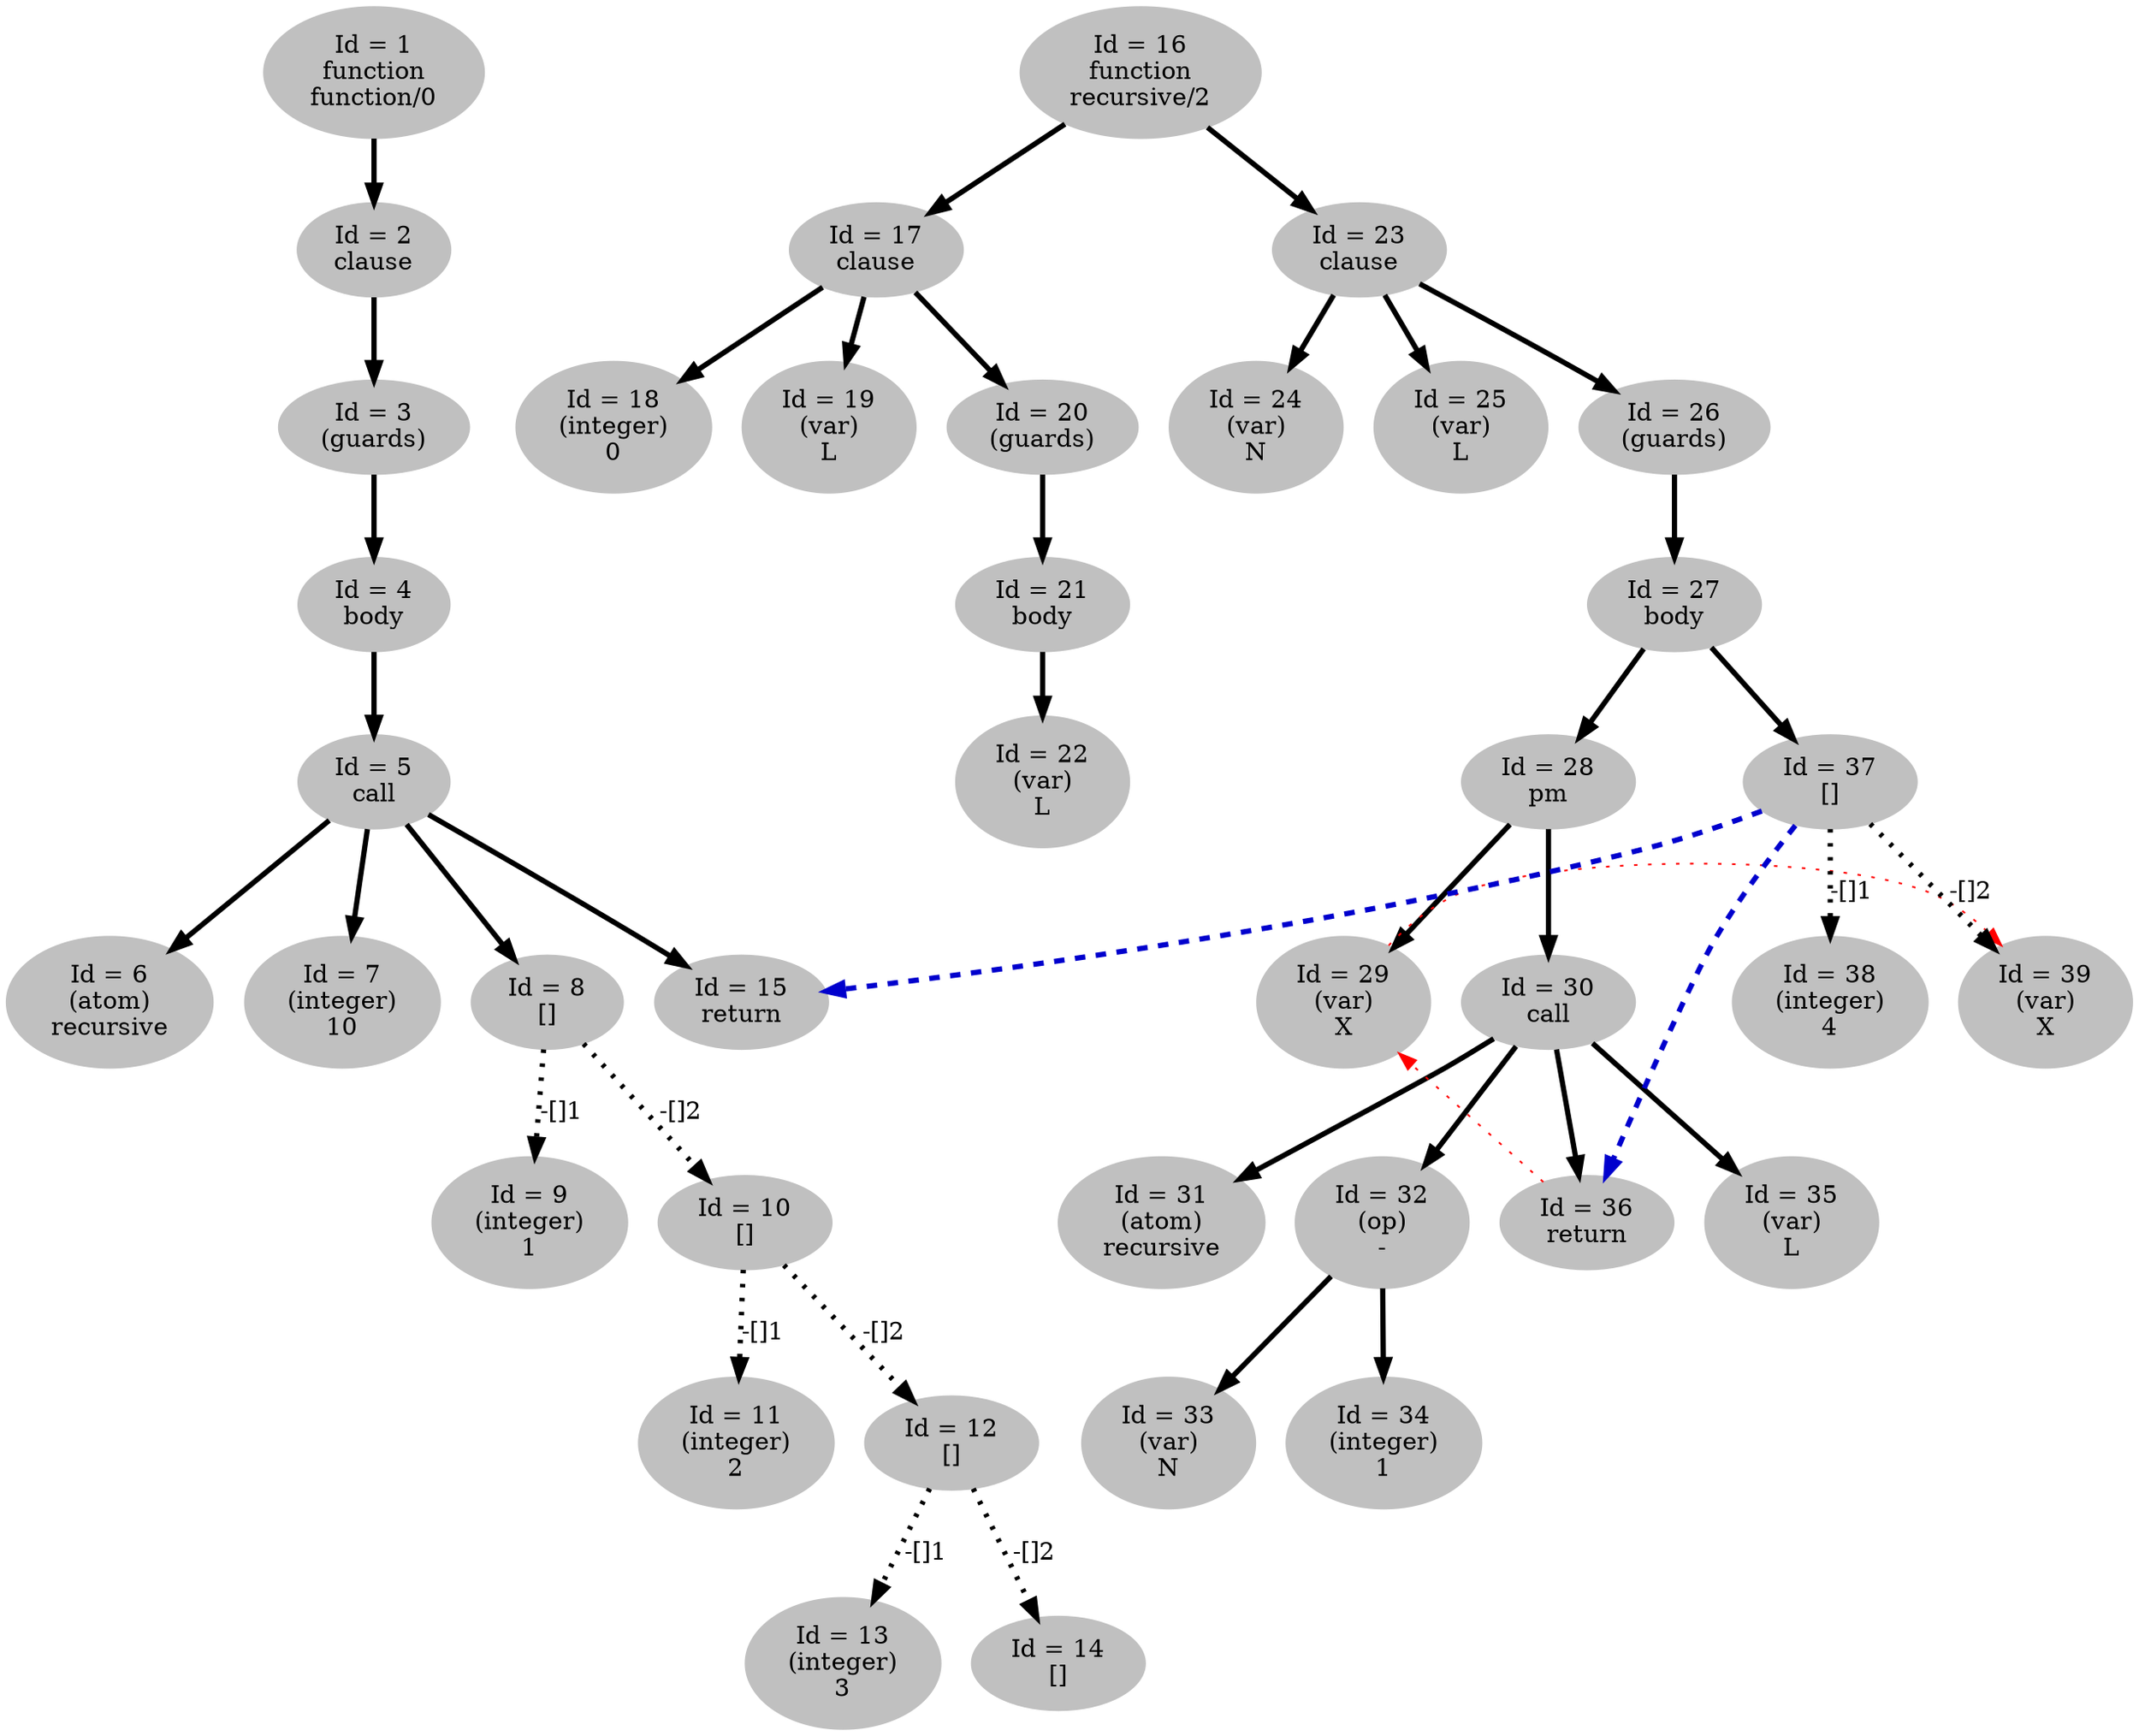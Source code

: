 digraph PDG {
	1 [shape=ellipse, penwidth=1, style=filled color="gray" label="Id = 1
function
function/0" fontcolor="black" fillcolor="gray"];
	2 [shape=ellipse, penwidth=1, style=filled color="gray" label="Id = 2
clause" fontcolor="black" fillcolor="gray"];
	3 [shape=ellipse, penwidth=1, style=filled color="gray" label="Id = 3
(guards)
" fontcolor="black" fillcolor="gray"];
	4 [shape=ellipse, penwidth=1, style=filled color="gray" label="Id = 4
body" fontcolor="black" fillcolor="gray"];
	5 [shape=ellipse, penwidth=1, style=filled color="gray" label="Id = 5
call" fontcolor="black" fillcolor="gray"];
	6 [shape=ellipse, penwidth=1, style=filled color="gray" label="Id = 6
(atom)
recursive" fontcolor="black" fillcolor="gray"];
	7 [shape=ellipse, penwidth=1, style=filled color="gray" label="Id = 7
(integer)
10" fontcolor="black" fillcolor="gray"];
	8 [shape=ellipse, penwidth=1, style=filled color="gray" label="Id = 8
[]" fontcolor="black" fillcolor="gray"];
	9 [shape=ellipse, penwidth=1, style=filled color="gray" label="Id = 9
(integer)
1" fontcolor="black" fillcolor="gray"];
	10 [shape=ellipse, penwidth=1, style=filled color="gray" label="Id = 10
[]" fontcolor="black" fillcolor="gray"];
	11 [shape=ellipse, penwidth=1, style=filled color="gray" label="Id = 11
(integer)
2" fontcolor="black" fillcolor="gray"];
	12 [shape=ellipse, penwidth=1, style=filled color="gray" label="Id = 12
[]" fontcolor="black" fillcolor="gray"];
	13 [shape=ellipse, penwidth=1, style=filled color="gray" label="Id = 13
(integer)
3" fontcolor="black" fillcolor="gray"];
	14 [shape=ellipse, penwidth=1, style=filled color="gray" label="Id = 14
[]" fontcolor="black" fillcolor="gray"];
	15 [shape=ellipse, penwidth=1, style=filled color="gray" label="Id = 15
return" fontcolor="black" fillcolor="gray"];
	16 [shape=ellipse, penwidth=1, style=filled color="gray" label="Id = 16
function
recursive/2" fontcolor="black" fillcolor="gray"];
	17 [shape=ellipse, penwidth=1, style=filled color="gray" label="Id = 17
clause" fontcolor="black" fillcolor="gray"];
	18 [shape=ellipse, penwidth=1, style=filled color="gray" label="Id = 18
(integer)
0" fontcolor="black" fillcolor="gray"];
	19 [shape=ellipse, penwidth=1, style=filled color="gray" label="Id = 19
(var)
L" fontcolor="black" fillcolor="gray"];
	20 [shape=ellipse, penwidth=1, style=filled color="gray" label="Id = 20
(guards)
" fontcolor="black" fillcolor="gray"];
	21 [shape=ellipse, penwidth=1, style=filled color="gray" label="Id = 21
body" fontcolor="black" fillcolor="gray"];
	22 [shape=ellipse, penwidth=1, style=filled color="gray" label="Id = 22
(var)
L" fontcolor="black" fillcolor="gray"];
	23 [shape=ellipse, penwidth=1, style=filled color="gray" label="Id = 23
clause" fontcolor="black" fillcolor="gray"];
	24 [shape=ellipse, penwidth=1, style=filled color="gray" label="Id = 24
(var)
N" fontcolor="black" fillcolor="gray"];
	25 [shape=ellipse, penwidth=1, style=filled color="gray" label="Id = 25
(var)
L" fontcolor="black" fillcolor="gray"];
	26 [shape=ellipse, penwidth=1, style=filled color="gray" label="Id = 26
(guards)
" fontcolor="black" fillcolor="gray"];
	27 [shape=ellipse, penwidth=1, style=filled color="gray" label="Id = 27
body" fontcolor="black" fillcolor="gray"];
	28 [shape=ellipse, penwidth=1, style=filled color="gray" label="Id = 28
pm" fontcolor="black" fillcolor="gray"];
	29 [shape=ellipse, penwidth=1, style=filled color="gray" label="Id = 29
(var)
X" fontcolor="black" fillcolor="gray"];
	30 [shape=ellipse, penwidth=1, style=filled color="gray" label="Id = 30
call" fontcolor="black" fillcolor="gray"];
	31 [shape=ellipse, penwidth=1, style=filled color="gray" label="Id = 31
(atom)
recursive" fontcolor="black" fillcolor="gray"];
	32 [shape=ellipse, penwidth=1, style=filled color="gray" label="Id = 32
(op)
-" fontcolor="black" fillcolor="gray"];
	33 [shape=ellipse, penwidth=1, style=filled color="gray" label="Id = 33
(var)
N" fontcolor="black" fillcolor="gray"];
	34 [shape=ellipse, penwidth=1, style=filled color="gray" label="Id = 34
(integer)
1" fontcolor="black" fillcolor="gray"];
	35 [shape=ellipse, penwidth=1, style=filled color="gray" label="Id = 35
(var)
L" fontcolor="black" fillcolor="gray"];
	36 [shape=ellipse, penwidth=1, style=filled color="gray" label="Id = 36
return" fontcolor="black" fillcolor="gray"];
	37 [shape=ellipse, penwidth=1, style=filled color="gray" label="Id = 37
[]" fontcolor="black" fillcolor="gray"];
	38 [shape=ellipse, penwidth=1, style=filled color="gray" label="Id = 38
(integer)
4" fontcolor="black" fillcolor="gray"];
	39 [shape=ellipse, penwidth=1, style=filled color="gray" label="Id = 39
(var)
X" fontcolor="black" fillcolor="gray"];
	1 -> 2 [color=black, penwidth=3];
	2 -> 3 [color=black, penwidth=3];
	3 -> 4 [color=black, penwidth=3];
	4 -> 5 [color=black, penwidth=3];
	5 -> 6 [color=black, penwidth=3];
	5 -> 7 [color=black, penwidth=3];
	5 -> 8 [color=black, penwidth=3];
	8 -> 9 [label="-[]1", color=black, penwidth=3, style="dotted"];
	8 -> 10 [label="-[]2", color=black, penwidth=3, style="dotted"];
	10 -> 11 [label="-[]1", color=black, penwidth=3, style="dotted"];
	10 -> 12 [label="-[]2", color=black, penwidth=3, style="dotted"];
	12 -> 13 [label="-[]1", color=black, penwidth=3, style="dotted"];
	12 -> 14 [label="-[]2", color=black, penwidth=3, style="dotted"];
	5 -> 15 [color=black, penwidth=3];
	16 -> 17 [color=black, penwidth=3];
	17 -> 18 [color=black, penwidth=3];
	17 -> 19 [color=black, penwidth=3];
	17 -> 20 [color=black, penwidth=3];
	20 -> 21 [color=black, penwidth=3];
	21 -> 22 [color=black, penwidth=3];
	16 -> 23 [color=black, penwidth=3];
	23 -> 24 [color=black, penwidth=3];
	23 -> 25 [color=black, penwidth=3];
	23 -> 26 [color=black, penwidth=3];
	26 -> 27 [color=black, penwidth=3];
	27 -> 28 [color=black, penwidth=3];
	28 -> 29 [color=black, penwidth=3];
	28 -> 30 [color=black, penwidth=3];
	30 -> 31 [color=black, penwidth=3];
	30 -> 32 [color=black, penwidth=3];
	32 -> 33 [color=black, penwidth=3];
	32 -> 34 [color=black, penwidth=3];
	30 -> 35 [color=black, penwidth=3];
	30 -> 36 [color=black, penwidth=3];
	27 -> 37 [color=black, penwidth=3];
	37 -> 38 [label="-[]1", color=black, penwidth=3, style="dotted"];
	37 -> 39 [label="-[]2", color=black, penwidth=3, style="dotted"];
	29 -> 39 [color=red, constraint=false, style="dotted"];
	36 -> 29 [color=red, constraint=false, style="dotted"];
	37 -> 15 [color=blue3, penwidth=3, constraint=false, style="dashed"];
	37 -> 36 [color=blue3, penwidth=3, constraint=false, style="dashed"];
}